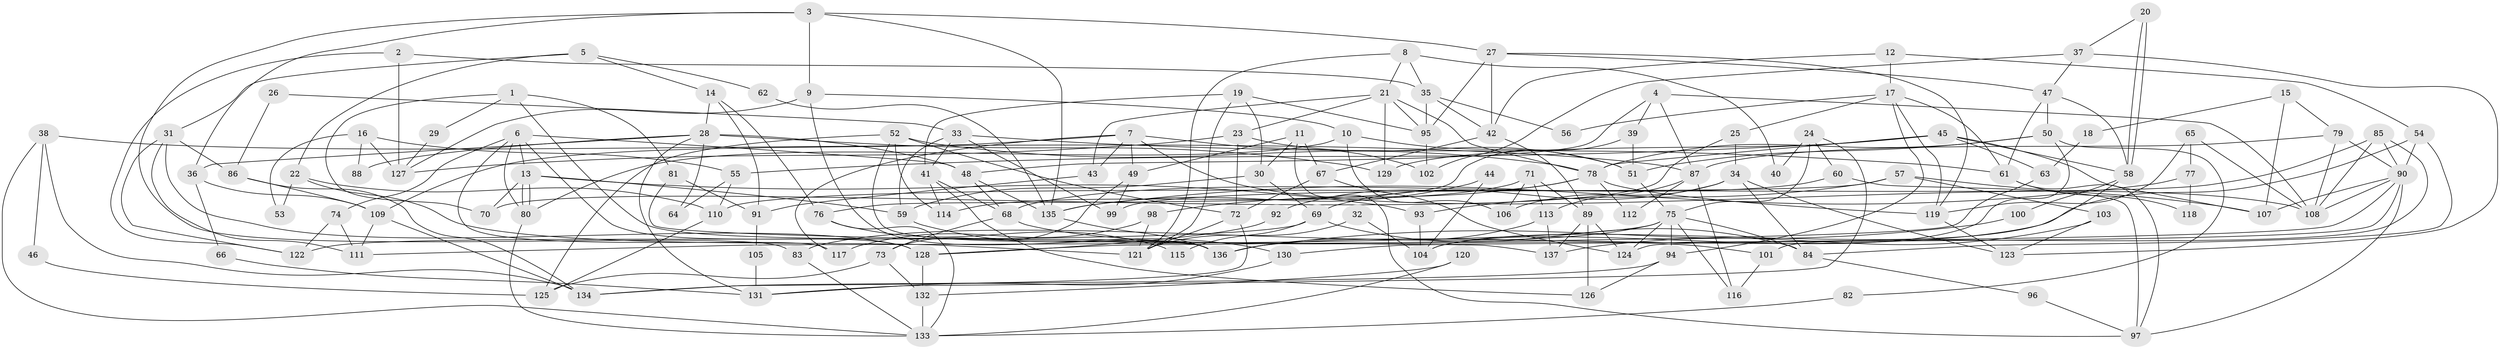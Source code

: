 // Generated by graph-tools (version 1.1) at 2025/51/03/09/25 04:51:15]
// undirected, 137 vertices, 274 edges
graph export_dot {
graph [start="1"]
  node [color=gray90,style=filled];
  1;
  2;
  3;
  4;
  5;
  6;
  7;
  8;
  9;
  10;
  11;
  12;
  13;
  14;
  15;
  16;
  17;
  18;
  19;
  20;
  21;
  22;
  23;
  24;
  25;
  26;
  27;
  28;
  29;
  30;
  31;
  32;
  33;
  34;
  35;
  36;
  37;
  38;
  39;
  40;
  41;
  42;
  43;
  44;
  45;
  46;
  47;
  48;
  49;
  50;
  51;
  52;
  53;
  54;
  55;
  56;
  57;
  58;
  59;
  60;
  61;
  62;
  63;
  64;
  65;
  66;
  67;
  68;
  69;
  70;
  71;
  72;
  73;
  74;
  75;
  76;
  77;
  78;
  79;
  80;
  81;
  82;
  83;
  84;
  85;
  86;
  87;
  88;
  89;
  90;
  91;
  92;
  93;
  94;
  95;
  96;
  97;
  98;
  99;
  100;
  101;
  102;
  103;
  104;
  105;
  106;
  107;
  108;
  109;
  110;
  111;
  112;
  113;
  114;
  115;
  116;
  117;
  118;
  119;
  120;
  121;
  122;
  123;
  124;
  125;
  126;
  127;
  128;
  129;
  130;
  131;
  132;
  133;
  134;
  135;
  136;
  137;
  1 -- 136;
  1 -- 70;
  1 -- 29;
  1 -- 81;
  2 -- 127;
  2 -- 35;
  2 -- 122;
  3 -- 83;
  3 -- 27;
  3 -- 9;
  3 -- 36;
  3 -- 135;
  4 -- 39;
  4 -- 108;
  4 -- 48;
  4 -- 87;
  5 -- 14;
  5 -- 22;
  5 -- 31;
  5 -- 62;
  6 -- 13;
  6 -- 80;
  6 -- 48;
  6 -- 74;
  6 -- 117;
  6 -- 128;
  7 -- 117;
  7 -- 108;
  7 -- 43;
  7 -- 49;
  7 -- 102;
  7 -- 109;
  8 -- 35;
  8 -- 21;
  8 -- 40;
  8 -- 121;
  9 -- 136;
  9 -- 10;
  9 -- 127;
  10 -- 106;
  10 -- 51;
  10 -- 80;
  11 -- 49;
  11 -- 30;
  11 -- 67;
  11 -- 97;
  12 -- 17;
  12 -- 54;
  12 -- 42;
  13 -- 93;
  13 -- 80;
  13 -- 80;
  13 -- 59;
  13 -- 70;
  14 -- 28;
  14 -- 91;
  14 -- 76;
  15 -- 107;
  15 -- 79;
  15 -- 18;
  16 -- 127;
  16 -- 55;
  16 -- 53;
  16 -- 88;
  17 -- 94;
  17 -- 119;
  17 -- 25;
  17 -- 56;
  17 -- 61;
  18 -- 63;
  19 -- 41;
  19 -- 30;
  19 -- 95;
  19 -- 121;
  20 -- 37;
  20 -- 58;
  20 -- 58;
  21 -- 95;
  21 -- 78;
  21 -- 23;
  21 -- 43;
  21 -- 129;
  22 -- 110;
  22 -- 121;
  22 -- 53;
  23 -- 51;
  23 -- 72;
  23 -- 127;
  24 -- 75;
  24 -- 60;
  24 -- 40;
  24 -- 131;
  25 -- 34;
  25 -- 70;
  26 -- 33;
  26 -- 86;
  27 -- 47;
  27 -- 42;
  27 -- 95;
  27 -- 119;
  28 -- 48;
  28 -- 36;
  28 -- 64;
  28 -- 88;
  28 -- 129;
  28 -- 131;
  29 -- 127;
  30 -- 59;
  30 -- 69;
  31 -- 86;
  31 -- 111;
  31 -- 122;
  31 -- 128;
  32 -- 104;
  32 -- 121;
  33 -- 41;
  33 -- 59;
  33 -- 61;
  33 -- 99;
  34 -- 84;
  34 -- 123;
  34 -- 69;
  34 -- 106;
  35 -- 42;
  35 -- 95;
  35 -- 56;
  36 -- 109;
  36 -- 66;
  37 -- 47;
  37 -- 102;
  37 -- 123;
  38 -- 134;
  38 -- 87;
  38 -- 46;
  38 -- 133;
  39 -- 76;
  39 -- 51;
  41 -- 68;
  41 -- 126;
  41 -- 114;
  42 -- 67;
  42 -- 89;
  43 -- 91;
  44 -- 135;
  44 -- 104;
  45 -- 58;
  45 -- 129;
  45 -- 55;
  45 -- 63;
  45 -- 78;
  45 -- 107;
  46 -- 125;
  47 -- 50;
  47 -- 61;
  47 -- 58;
  48 -- 68;
  48 -- 135;
  49 -- 73;
  49 -- 99;
  50 -- 51;
  50 -- 78;
  50 -- 82;
  50 -- 104;
  51 -- 75;
  52 -- 136;
  52 -- 72;
  52 -- 78;
  52 -- 114;
  52 -- 125;
  54 -- 90;
  54 -- 84;
  54 -- 136;
  55 -- 110;
  55 -- 64;
  57 -- 103;
  57 -- 107;
  57 -- 93;
  57 -- 110;
  58 -- 100;
  58 -- 104;
  59 -- 130;
  60 -- 68;
  60 -- 97;
  61 -- 97;
  61 -- 118;
  62 -- 135;
  63 -- 128;
  65 -- 119;
  65 -- 108;
  65 -- 77;
  66 -- 131;
  67 -- 72;
  67 -- 124;
  68 -- 101;
  68 -- 73;
  69 -- 122;
  69 -- 84;
  69 -- 115;
  71 -- 114;
  71 -- 113;
  71 -- 89;
  71 -- 106;
  72 -- 121;
  72 -- 134;
  73 -- 132;
  73 -- 125;
  74 -- 122;
  74 -- 111;
  75 -- 111;
  75 -- 124;
  75 -- 83;
  75 -- 84;
  75 -- 94;
  75 -- 116;
  76 -- 133;
  76 -- 115;
  77 -- 135;
  77 -- 118;
  78 -- 92;
  78 -- 98;
  78 -- 112;
  78 -- 119;
  79 -- 108;
  79 -- 90;
  79 -- 87;
  80 -- 133;
  81 -- 137;
  81 -- 91;
  82 -- 133;
  83 -- 133;
  84 -- 96;
  85 -- 90;
  85 -- 99;
  85 -- 101;
  85 -- 108;
  86 -- 134;
  86 -- 109;
  87 -- 112;
  87 -- 113;
  87 -- 116;
  89 -- 124;
  89 -- 126;
  89 -- 137;
  90 -- 97;
  90 -- 124;
  90 -- 107;
  90 -- 108;
  90 -- 130;
  91 -- 105;
  92 -- 128;
  93 -- 104;
  94 -- 134;
  94 -- 126;
  95 -- 102;
  96 -- 97;
  98 -- 121;
  98 -- 117;
  100 -- 136;
  101 -- 116;
  103 -- 123;
  103 -- 137;
  105 -- 131;
  109 -- 111;
  109 -- 134;
  110 -- 125;
  113 -- 136;
  113 -- 137;
  119 -- 123;
  120 -- 132;
  120 -- 133;
  128 -- 132;
  130 -- 131;
  132 -- 133;
  135 -- 136;
}
